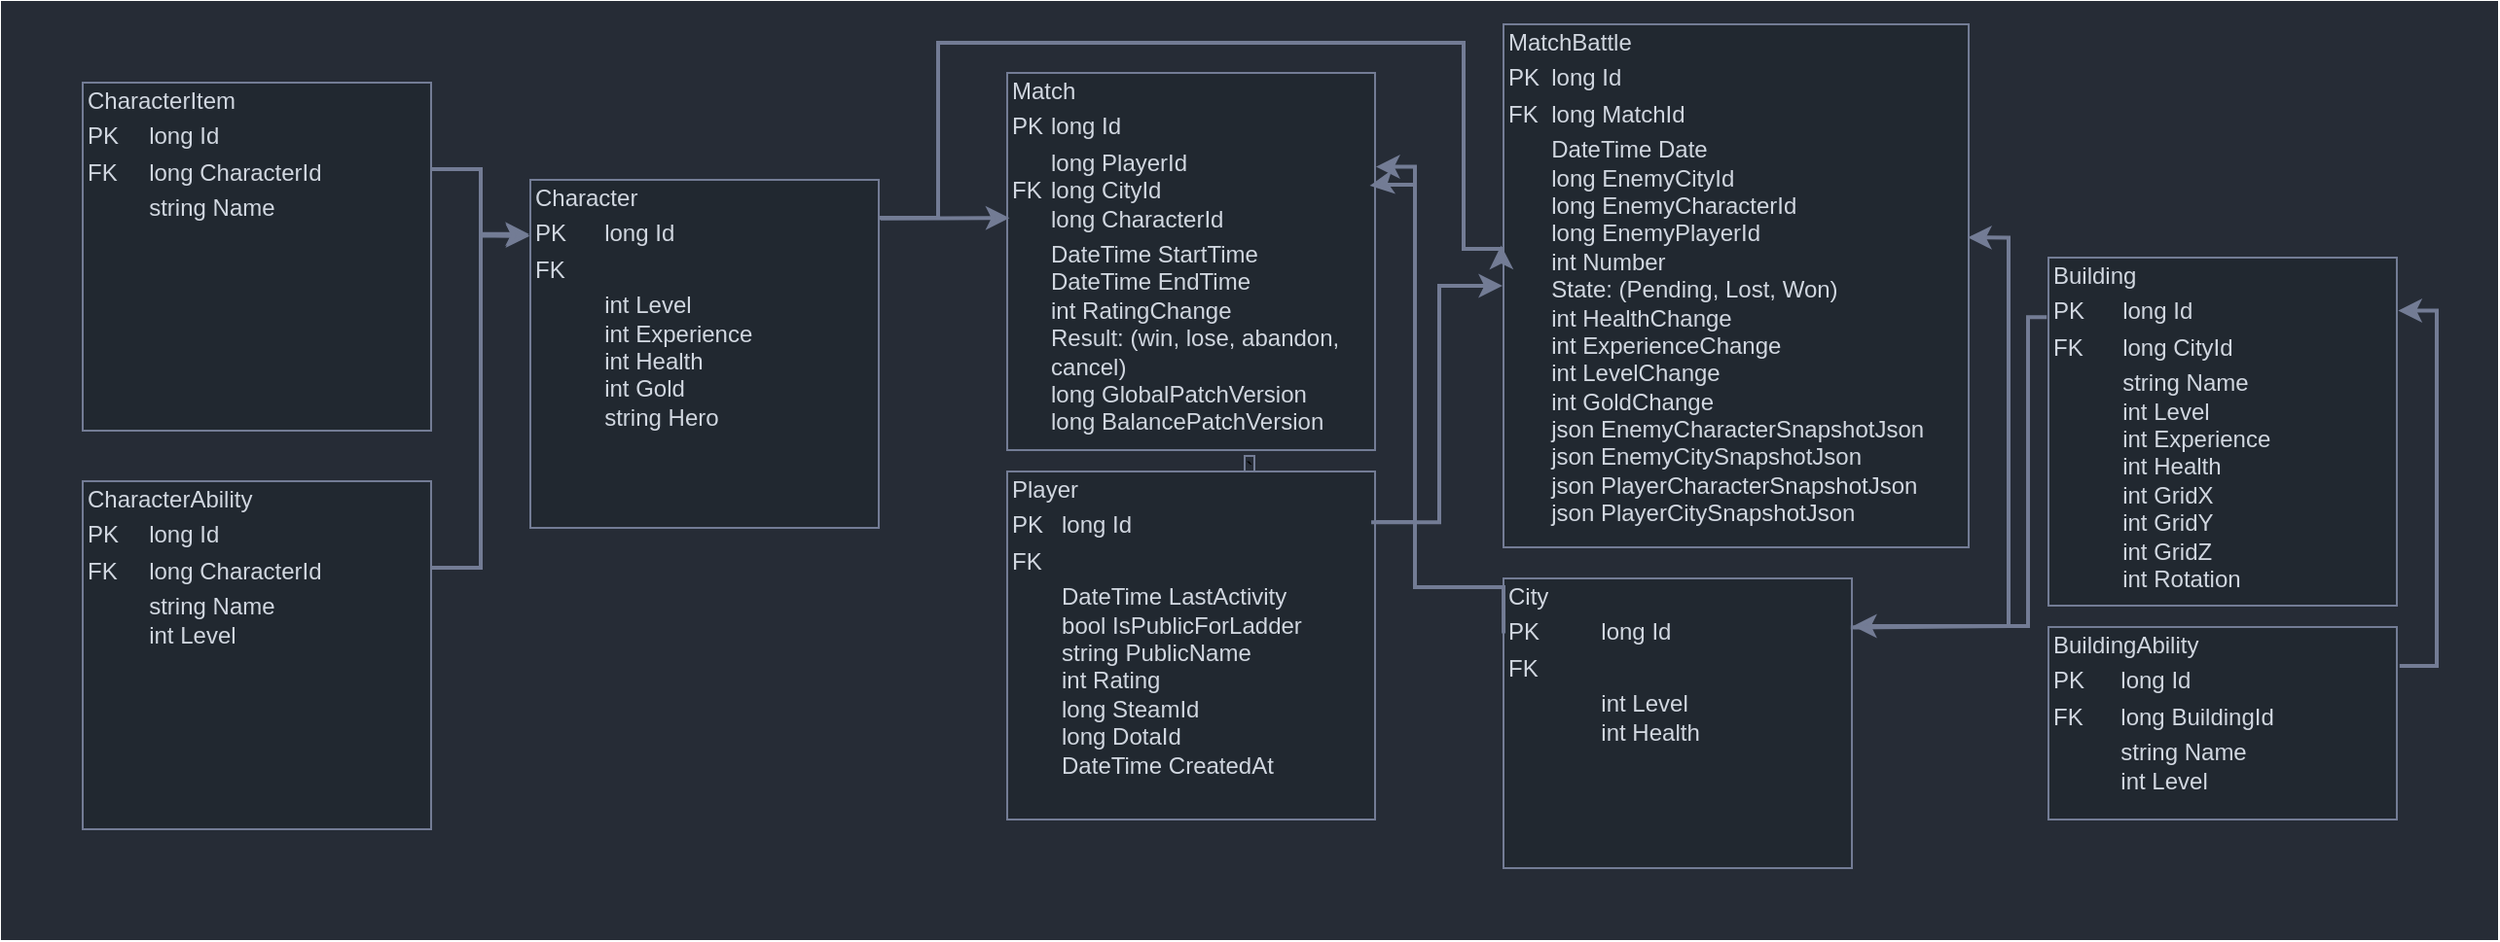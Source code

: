 <mxfile version="27.1.6">
  <diagram name="Page-1" id="mi2ZcQTUJTcLhYgJwU6D">
    <mxGraphModel dx="599" dy="-382" grid="1" gridSize="10" guides="1" tooltips="1" connect="1" arrows="1" fold="1" page="1" pageScale="1" pageWidth="827" pageHeight="1169" math="0" shadow="0">
      <root>
        <mxCell id="0" />
        <mxCell id="1" parent="0" />
        <mxCell id="84ciQrghpzAKxrshnnM_-1" value="`" style="rounded=0;whiteSpace=wrap;html=1;fillColor=#262C36;strokeColor=#262C36;strokeWidth=3;labelBorderColor=#737C95;fontColor=default;" parent="1" vertex="1">
          <mxGeometry x="1220" y="1360" width="1280" height="480" as="geometry" />
        </mxCell>
        <mxCell id="84ciQrghpzAKxrshnnM_-2" value="&lt;div style=&quot;box-sizing: border-box; width: 100%; background-position: 0% 0%; background-repeat: repeat; background-attachment: scroll; background-image: none; background-size: auto; background-origin: padding-box; background-clip: border-box; padding: 2px;&quot;&gt;Player&lt;/div&gt;&lt;table style=&quot;width:100%;font-size:1em;&quot; cellpadding=&quot;2&quot; cellspacing=&quot;0&quot;&gt;&lt;tbody&gt;&lt;tr&gt;&lt;td&gt;PK&lt;/td&gt;&lt;td&gt;long Id&lt;/td&gt;&lt;/tr&gt;&lt;tr&gt;&lt;td&gt;FK&lt;/td&gt;&lt;td&gt;&lt;br&gt;&lt;/td&gt;&lt;/tr&gt;&lt;tr&gt;&lt;td&gt;&lt;br&gt;&lt;/td&gt;&lt;td&gt;DateTime LastActivity&lt;br&gt;bool IsPublicForLadder&lt;br&gt;string PublicName&lt;br&gt;int Rating&lt;br&gt;long SteamId&lt;br&gt;long DotaId&lt;br&gt;DateTime CreatedAt&lt;/td&gt;&lt;/tr&gt;&lt;/tbody&gt;&lt;/table&gt;" style="verticalAlign=top;align=left;overflow=fill;html=1;whiteSpace=wrap;fontColor=#D1D7E0;labelBackgroundColor=#212830;labelBorderColor=#737C95;strokeColor=none;strokeWidth=2;fillColor=none;" parent="1" vertex="1">
          <mxGeometry x="1735" y="1600" width="190" height="180" as="geometry" />
        </mxCell>
        <mxCell id="84ciQrghpzAKxrshnnM_-3" value="&lt;div style=&quot;box-sizing: border-box; width: 100%; background-position: 0% 0%; background-repeat: repeat; background-attachment: scroll; background-image: none; background-size: auto; background-origin: padding-box; background-clip: border-box; padding: 2px;&quot;&gt;Match&lt;/div&gt;&lt;table style=&quot;width:100%;font-size:1em;&quot; cellpadding=&quot;2&quot; cellspacing=&quot;0&quot;&gt;&lt;tbody&gt;&lt;tr&gt;&lt;td&gt;PK&lt;/td&gt;&lt;td&gt;long Id&lt;/td&gt;&lt;/tr&gt;&lt;tr&gt;&lt;td&gt;FK&lt;/td&gt;&lt;td&gt;long PlayerId&lt;br&gt;long CityId&lt;br&gt;long CharacterId&lt;/td&gt;&lt;/tr&gt;&lt;tr&gt;&lt;td&gt;&lt;br&gt;&lt;/td&gt;&lt;td&gt;DateTime StartTime&lt;br&gt;DateTime EndTime&lt;br&gt;int RatingChange&lt;br&gt;Result: (win, lose, abandon, cancel)&lt;br&gt;long GlobalPatchVersion&lt;br&gt;long BalancePatchVersion&lt;/td&gt;&lt;/tr&gt;&lt;/tbody&gt;&lt;/table&gt;" style="verticalAlign=top;align=left;overflow=fill;html=1;whiteSpace=wrap;fontColor=#D1D7E0;labelBackgroundColor=#212830;labelBorderColor=#737C95;strokeColor=none;strokeWidth=2;fillColor=none;" parent="1" vertex="1">
          <mxGeometry x="1735" y="1395" width="190" height="195" as="geometry" />
        </mxCell>
        <mxCell id="84ciQrghpzAKxrshnnM_-4" value="&lt;div style=&quot;box-sizing: border-box; width: 100%; background-position: 0% 0%; background-repeat: repeat; background-attachment: scroll; background-image: none; background-size: auto; background-origin: padding-box; background-clip: border-box; padding: 2px;&quot;&gt;MatchBattle&lt;/div&gt;&lt;table style=&quot;width:100%;font-size:1em;&quot; cellpadding=&quot;2&quot; cellspacing=&quot;0&quot;&gt;&lt;tbody&gt;&lt;tr&gt;&lt;td&gt;PK&lt;/td&gt;&lt;td&gt;long Id&lt;/td&gt;&lt;/tr&gt;&lt;tr&gt;&lt;td&gt;FK&lt;/td&gt;&lt;td&gt;long MatchId&lt;/td&gt;&lt;/tr&gt;&lt;tr&gt;&lt;td&gt;&lt;br&gt;&lt;/td&gt;&lt;td&gt;DateTime Date&lt;br&gt;long EnemyCityId&lt;br&gt;long EnemyCharacterId&lt;br&gt;long EnemyPlayerId&lt;br&gt;int Number&lt;br&gt;State: (Pending, Lost, Won)&lt;br&gt;int HealthChange&lt;br&gt;int ExperienceChange&lt;br&gt;int LevelChange&lt;br&gt;int GoldChange&lt;br&gt;json EnemyCharacterSnapshotJson&lt;br&gt;json EnemyCitySnapshotJson&lt;br&gt;json PlayerCharacterSnapshotJson&lt;br&gt;json PlayerCitySnapshotJson&lt;/td&gt;&lt;/tr&gt;&lt;/tbody&gt;&lt;/table&gt;" style="verticalAlign=top;align=left;overflow=fill;html=1;whiteSpace=wrap;fontColor=#D1D7E0;labelBackgroundColor=#212830;labelBorderColor=#737C95;strokeColor=none;strokeWidth=2;fillColor=none;" parent="1" vertex="1">
          <mxGeometry x="1990" y="1370" width="240" height="270" as="geometry" />
        </mxCell>
        <mxCell id="84ciQrghpzAKxrshnnM_-5" value="&lt;div style=&quot;box-sizing: border-box; width: 100%; background-position: 0% 0%; background-repeat: repeat; background-attachment: scroll; background-image: none; background-size: auto; background-origin: padding-box; background-clip: border-box; padding: 2px;&quot;&gt;Character&lt;/div&gt;&lt;table style=&quot;width:100%;font-size:1em;&quot; cellpadding=&quot;2&quot; cellspacing=&quot;0&quot;&gt;&lt;tbody&gt;&lt;tr&gt;&lt;td&gt;PK&lt;/td&gt;&lt;td&gt;long Id&lt;/td&gt;&lt;/tr&gt;&lt;tr&gt;&lt;td&gt;FK&lt;/td&gt;&lt;td&gt;&lt;br&gt;&lt;/td&gt;&lt;/tr&gt;&lt;tr&gt;&lt;td&gt;&lt;br&gt;&lt;/td&gt;&lt;td&gt;int Level&lt;br&gt;int Experience&lt;br&gt;int Health&lt;br&gt;int Gold&lt;br&gt;string Hero&lt;/td&gt;&lt;/tr&gt;&lt;/tbody&gt;&lt;/table&gt;" style="verticalAlign=top;align=left;overflow=fill;html=1;whiteSpace=wrap;fontColor=#D1D7E0;labelBackgroundColor=#212830;labelBorderColor=#737C95;strokeColor=none;strokeWidth=2;fillColor=none;" parent="1" vertex="1">
          <mxGeometry x="1490" y="1450" width="180" height="180" as="geometry" />
        </mxCell>
        <mxCell id="84ciQrghpzAKxrshnnM_-6" style="edgeStyle=orthogonalEdgeStyle;rounded=0;orthogonalLoop=1;jettySize=auto;html=1;entryX=0;entryY=0.158;entryDx=0;entryDy=0;entryPerimeter=0;exitX=1;exitY=0.25;exitDx=0;exitDy=0;fontColor=#D1D7E0;labelBackgroundColor=#212830;labelBorderColor=none;strokeColor=#737C95;strokeWidth=2;" parent="1" source="84ciQrghpzAKxrshnnM_-7" target="84ciQrghpzAKxrshnnM_-5" edge="1">
          <mxGeometry relative="1" as="geometry" />
        </mxCell>
        <mxCell id="84ciQrghpzAKxrshnnM_-7" value="&lt;div style=&quot;box-sizing: border-box; width: 100%; background-position: 0% 0%; background-repeat: repeat; background-attachment: scroll; background-image: none; background-size: auto; background-origin: padding-box; background-clip: border-box; padding: 2px;&quot;&gt;CharacterItem&lt;/div&gt;&lt;table style=&quot;width:100%;font-size:1em;&quot; cellpadding=&quot;2&quot; cellspacing=&quot;0&quot;&gt;&lt;tbody&gt;&lt;tr&gt;&lt;td&gt;PK&lt;/td&gt;&lt;td&gt;long Id&lt;/td&gt;&lt;/tr&gt;&lt;tr&gt;&lt;td&gt;FK&lt;/td&gt;&lt;td&gt;long CharacterId&lt;/td&gt;&lt;/tr&gt;&lt;tr&gt;&lt;td&gt;&lt;br&gt;&lt;/td&gt;&lt;td&gt;string Name&lt;/td&gt;&lt;/tr&gt;&lt;/tbody&gt;&lt;/table&gt;" style="verticalAlign=top;align=left;overflow=fill;html=1;whiteSpace=wrap;fontColor=#D1D7E0;labelBackgroundColor=#212830;labelBorderColor=#737C95;strokeColor=none;strokeWidth=2;fillColor=none;" parent="1" vertex="1">
          <mxGeometry x="1260" y="1400" width="180" height="180" as="geometry" />
        </mxCell>
        <mxCell id="84ciQrghpzAKxrshnnM_-8" value="&lt;div style=&quot;box-sizing: border-box; width: 100%; background-position: 0% 0%; background-repeat: repeat; background-attachment: scroll; background-image: none; background-size: auto; background-origin: padding-box; background-clip: border-box; padding: 2px;&quot;&gt;CharacterAbility&lt;/div&gt;&lt;table style=&quot;width:100%;font-size:1em;&quot; cellpadding=&quot;2&quot; cellspacing=&quot;0&quot;&gt;&lt;tbody&gt;&lt;tr&gt;&lt;td&gt;PK&lt;/td&gt;&lt;td&gt;long Id&lt;/td&gt;&lt;/tr&gt;&lt;tr&gt;&lt;td&gt;FK&lt;/td&gt;&lt;td&gt;long CharacterId&lt;/td&gt;&lt;/tr&gt;&lt;tr&gt;&lt;td&gt;&lt;br&gt;&lt;/td&gt;&lt;td&gt;string Name&lt;br&gt;int Level&lt;/td&gt;&lt;/tr&gt;&lt;/tbody&gt;&lt;/table&gt;" style="verticalAlign=top;align=left;overflow=fill;html=1;whiteSpace=wrap;fontColor=#D1D7E0;labelBackgroundColor=#212830;labelBorderColor=#737C95;strokeColor=none;strokeWidth=2;fillColor=none;" parent="1" vertex="1">
          <mxGeometry x="1260" y="1605" width="180" height="180" as="geometry" />
        </mxCell>
        <mxCell id="84ciQrghpzAKxrshnnM_-9" style="edgeStyle=orthogonalEdgeStyle;rounded=0;orthogonalLoop=1;jettySize=auto;html=1;entryX=0.001;entryY=0.163;entryDx=0;entryDy=0;entryPerimeter=0;exitX=1;exitY=0.25;exitDx=0;exitDy=0;fontColor=#D1D7E0;labelBackgroundColor=#212830;labelBorderColor=none;strokeColor=#737C95;strokeWidth=2;" parent="1" source="84ciQrghpzAKxrshnnM_-8" target="84ciQrghpzAKxrshnnM_-5" edge="1">
          <mxGeometry relative="1" as="geometry" />
        </mxCell>
        <mxCell id="84ciQrghpzAKxrshnnM_-10" value="&lt;div style=&quot;box-sizing: border-box; width: 100%; background-position: 0% 0%; background-repeat: repeat; background-attachment: scroll; background-image: none; background-size: auto; background-origin: padding-box; background-clip: border-box; padding: 2px;&quot;&gt;City&lt;/div&gt;&lt;table style=&quot;width:100%;font-size:1em;&quot; cellpadding=&quot;2&quot; cellspacing=&quot;0&quot;&gt;&lt;tbody&gt;&lt;tr&gt;&lt;td&gt;PK&lt;/td&gt;&lt;td&gt;long Id&lt;/td&gt;&lt;/tr&gt;&lt;tr&gt;&lt;td&gt;FK&lt;/td&gt;&lt;td&gt;&lt;br&gt;&lt;/td&gt;&lt;/tr&gt;&lt;tr&gt;&lt;td&gt;&lt;br&gt;&lt;/td&gt;&lt;td&gt;int Level&lt;br&gt;int Health&lt;/td&gt;&lt;/tr&gt;&lt;/tbody&gt;&lt;/table&gt;" style="verticalAlign=top;align=left;overflow=fill;html=1;whiteSpace=wrap;fontColor=#D1D7E0;labelBackgroundColor=#212830;labelBorderColor=#737C95;strokeColor=none;strokeWidth=2;fillColor=none;" parent="1" vertex="1">
          <mxGeometry x="1990" y="1655" width="180" height="150" as="geometry" />
        </mxCell>
        <mxCell id="84ciQrghpzAKxrshnnM_-11" value="&lt;div style=&quot;box-sizing: border-box; width: 100%; background-position: 0% 0%; background-repeat: repeat; background-attachment: scroll; background-image: none; background-size: auto; background-origin: padding-box; background-clip: border-box; padding: 2px;&quot;&gt;Building&lt;/div&gt;&lt;table style=&quot;width:100%;font-size:1em;&quot; cellpadding=&quot;2&quot; cellspacing=&quot;0&quot;&gt;&lt;tbody&gt;&lt;tr&gt;&lt;td&gt;PK&lt;/td&gt;&lt;td&gt;long Id&lt;/td&gt;&lt;/tr&gt;&lt;tr&gt;&lt;td&gt;FK&lt;/td&gt;&lt;td&gt;long CityId&lt;/td&gt;&lt;/tr&gt;&lt;tr&gt;&lt;td&gt;&lt;br&gt;&lt;/td&gt;&lt;td&gt;string Name&lt;br&gt;int Level&lt;br&gt;int Experience&lt;br&gt;int Health&lt;br&gt;int GridX&lt;br&gt;int GridY&lt;br&gt;int GridZ&lt;br&gt;int Rotation&lt;/td&gt;&lt;/tr&gt;&lt;/tbody&gt;&lt;/table&gt;" style="verticalAlign=top;align=left;overflow=fill;html=1;whiteSpace=wrap;fontColor=#D1D7E0;labelBackgroundColor=#212830;labelBorderColor=#737C95;strokeColor=none;strokeWidth=2;fillColor=none;" parent="1" vertex="1">
          <mxGeometry x="2270" y="1490" width="180" height="180" as="geometry" />
        </mxCell>
        <mxCell id="84ciQrghpzAKxrshnnM_-12" value="&lt;div style=&quot;box-sizing: border-box; width: 100%; background-position: 0% 0%; background-repeat: repeat; background-attachment: scroll; background-image: none; background-size: auto; background-origin: padding-box; background-clip: border-box; padding: 2px;&quot;&gt;BuildingAbility&lt;/div&gt;&lt;table style=&quot;width:100%;font-size:1em;&quot; cellpadding=&quot;2&quot; cellspacing=&quot;0&quot;&gt;&lt;tbody&gt;&lt;tr&gt;&lt;td&gt;PK&lt;/td&gt;&lt;td&gt;long Id&lt;/td&gt;&lt;/tr&gt;&lt;tr&gt;&lt;td&gt;FK&lt;/td&gt;&lt;td&gt;long BuildingId&lt;/td&gt;&lt;/tr&gt;&lt;tr&gt;&lt;td&gt;&lt;br&gt;&lt;/td&gt;&lt;td&gt;string Name&lt;br&gt;int Level&lt;/td&gt;&lt;/tr&gt;&lt;/tbody&gt;&lt;/table&gt;" style="verticalAlign=top;align=left;overflow=fill;html=1;whiteSpace=wrap;fontColor=#D1D7E0;labelBackgroundColor=#212830;labelBorderColor=#737C95;strokeColor=none;strokeWidth=2;fillColor=none;" parent="1" vertex="1">
          <mxGeometry x="2270" y="1680" width="180" height="100" as="geometry" />
        </mxCell>
        <mxCell id="84ciQrghpzAKxrshnnM_-13" style="edgeStyle=orthogonalEdgeStyle;rounded=0;orthogonalLoop=1;jettySize=auto;html=1;entryX=0.009;entryY=0.385;entryDx=0;entryDy=0;entryPerimeter=0;fontColor=#D1D7E0;labelBackgroundColor=#212830;labelBorderColor=none;strokeColor=#737C95;strokeWidth=2;exitX=1.002;exitY=0.113;exitDx=0;exitDy=0;exitPerimeter=0;" parent="1" source="84ciQrghpzAKxrshnnM_-5" target="84ciQrghpzAKxrshnnM_-3" edge="1">
          <mxGeometry relative="1" as="geometry">
            <mxPoint x="1670" y="1470" as="sourcePoint" />
            <mxPoint x="1510" y="1520" as="targetPoint" />
            <Array as="points">
              <mxPoint x="1703" y="1470" />
            </Array>
          </mxGeometry>
        </mxCell>
        <mxCell id="84ciQrghpzAKxrshnnM_-14" style="edgeStyle=orthogonalEdgeStyle;rounded=0;orthogonalLoop=1;jettySize=auto;html=1;entryX=1;entryY=0.25;entryDx=0;entryDy=0;exitX=1.001;exitY=0.147;exitDx=0;exitDy=0;fontColor=#D1D7E0;labelBackgroundColor=#212830;labelBorderColor=none;strokeColor=#737C95;strokeWidth=2;exitPerimeter=0;" parent="1" source="84ciQrghpzAKxrshnnM_-2" target="84ciQrghpzAKxrshnnM_-3" edge="1">
          <mxGeometry relative="1" as="geometry">
            <mxPoint x="2030" y="1721" as="sourcePoint" />
            <mxPoint x="2080" y="1550" as="targetPoint" />
          </mxGeometry>
        </mxCell>
        <mxCell id="84ciQrghpzAKxrshnnM_-15" style="edgeStyle=orthogonalEdgeStyle;rounded=0;orthogonalLoop=1;jettySize=auto;html=1;entryX=0.983;entryY=0.3;entryDx=0;entryDy=0;fontColor=#D1D7E0;labelBackgroundColor=#212830;labelBorderColor=none;strokeColor=#737C95;strokeWidth=2;entryPerimeter=0;exitX=0.003;exitY=0.192;exitDx=0;exitDy=0;exitPerimeter=0;" parent="1" source="84ciQrghpzAKxrshnnM_-10" target="84ciQrghpzAKxrshnnM_-3" edge="1">
          <mxGeometry relative="1" as="geometry">
            <mxPoint x="1945" y="1750" as="sourcePoint" />
            <mxPoint x="1940" y="1560" as="targetPoint" />
            <Array as="points">
              <mxPoint x="1991" y="1660" />
              <mxPoint x="1945" y="1660" />
              <mxPoint x="1945" y="1453" />
              <mxPoint x="1925" y="1453" />
            </Array>
          </mxGeometry>
        </mxCell>
        <mxCell id="84ciQrghpzAKxrshnnM_-16" style="edgeStyle=orthogonalEdgeStyle;rounded=0;orthogonalLoop=1;jettySize=auto;html=1;entryX=-0.003;entryY=0.423;entryDx=0;entryDy=0;entryPerimeter=0;fontColor=#D1D7E0;labelBackgroundColor=#212830;labelBorderColor=none;strokeColor=#737C95;strokeWidth=2;" parent="1" target="84ciQrghpzAKxrshnnM_-4" edge="1">
          <mxGeometry relative="1" as="geometry">
            <mxPoint x="1670" y="1470" as="sourcePoint" />
            <mxPoint x="1765" y="1470" as="targetPoint" />
            <Array as="points">
              <mxPoint x="1700" y="1470" />
              <mxPoint x="1700" y="1380" />
              <mxPoint x="1970" y="1380" />
              <mxPoint x="1970" y="1486" />
            </Array>
          </mxGeometry>
        </mxCell>
        <mxCell id="84ciQrghpzAKxrshnnM_-17" style="edgeStyle=orthogonalEdgeStyle;rounded=0;orthogonalLoop=1;jettySize=auto;html=1;entryX=0;entryY=0.5;entryDx=0;entryDy=0;exitX=0.987;exitY=0.148;exitDx=0;exitDy=0;fontColor=#D1D7E0;labelBackgroundColor=#212830;labelBorderColor=none;strokeColor=#737C95;strokeWidth=2;exitPerimeter=0;" parent="1" source="84ciQrghpzAKxrshnnM_-2" target="84ciQrghpzAKxrshnnM_-4" edge="1">
          <mxGeometry relative="1" as="geometry">
            <mxPoint x="1950" y="1716" as="sourcePoint" />
            <mxPoint x="1950" y="1530" as="targetPoint" />
          </mxGeometry>
        </mxCell>
        <mxCell id="84ciQrghpzAKxrshnnM_-18" style="edgeStyle=orthogonalEdgeStyle;rounded=0;orthogonalLoop=1;jettySize=auto;html=1;fontColor=#D1D7E0;labelBackgroundColor=#212830;labelBorderColor=none;strokeColor=#737C95;strokeWidth=2;exitX=-0.002;exitY=0.173;exitDx=0;exitDy=0;exitPerimeter=0;" parent="1" source="84ciQrghpzAKxrshnnM_-11" edge="1">
          <mxGeometry relative="1" as="geometry">
            <mxPoint x="2190" y="1540" as="sourcePoint" />
            <mxPoint x="2170" y="1680" as="targetPoint" />
            <Array as="points">
              <mxPoint x="2260" y="1521" />
              <mxPoint x="2260" y="1680" />
              <mxPoint x="2170" y="1680" />
            </Array>
          </mxGeometry>
        </mxCell>
        <mxCell id="84ciQrghpzAKxrshnnM_-19" style="edgeStyle=orthogonalEdgeStyle;rounded=0;orthogonalLoop=1;jettySize=auto;html=1;entryX=1.001;entryY=0.154;entryDx=0;entryDy=0;entryPerimeter=0;fontColor=#D1D7E0;labelBackgroundColor=#212830;labelBorderColor=none;strokeColor=#737C95;strokeWidth=2;exitX=1.005;exitY=0.205;exitDx=0;exitDy=0;exitPerimeter=0;" parent="1" source="84ciQrghpzAKxrshnnM_-12" target="84ciQrghpzAKxrshnnM_-11" edge="1">
          <mxGeometry relative="1" as="geometry">
            <mxPoint x="2390" y="1680" as="sourcePoint" />
            <mxPoint x="2455" y="1680" as="targetPoint" />
          </mxGeometry>
        </mxCell>
        <mxCell id="84ciQrghpzAKxrshnnM_-20" style="edgeStyle=orthogonalEdgeStyle;rounded=0;orthogonalLoop=1;jettySize=auto;html=1;entryX=0.996;entryY=0.408;entryDx=0;entryDy=0;entryPerimeter=0;fontColor=#D1D7E0;labelBackgroundColor=#212830;labelBorderColor=none;strokeColor=#737C95;strokeWidth=2;exitX=0.994;exitY=0.171;exitDx=0;exitDy=0;exitPerimeter=0;" parent="1" source="84ciQrghpzAKxrshnnM_-10" target="84ciQrghpzAKxrshnnM_-4" edge="1">
          <mxGeometry relative="1" as="geometry">
            <mxPoint x="2180" y="1680" as="sourcePoint" />
            <mxPoint x="2245" y="1680" as="targetPoint" />
            <Array as="points">
              <mxPoint x="2171" y="1681" />
              <mxPoint x="2250" y="1680" />
              <mxPoint x="2250" y="1476" />
            </Array>
          </mxGeometry>
        </mxCell>
      </root>
    </mxGraphModel>
  </diagram>
</mxfile>
